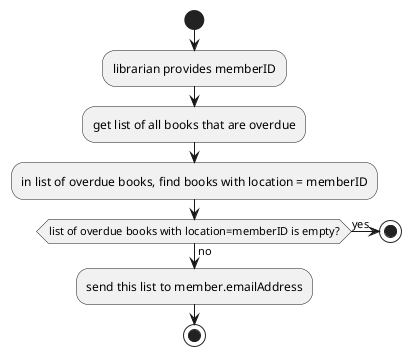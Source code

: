@startuml
start;
:librarian provides memberID;
:get list of all books that are overdue;
    :in list of overdue books, find books with location = memberID;
    if(list of overdue books with location=memberID is empty?) then(yes)
    stop
    else(no)
    :send this list to member.emailAddress;
    endif
    stop
@enduml